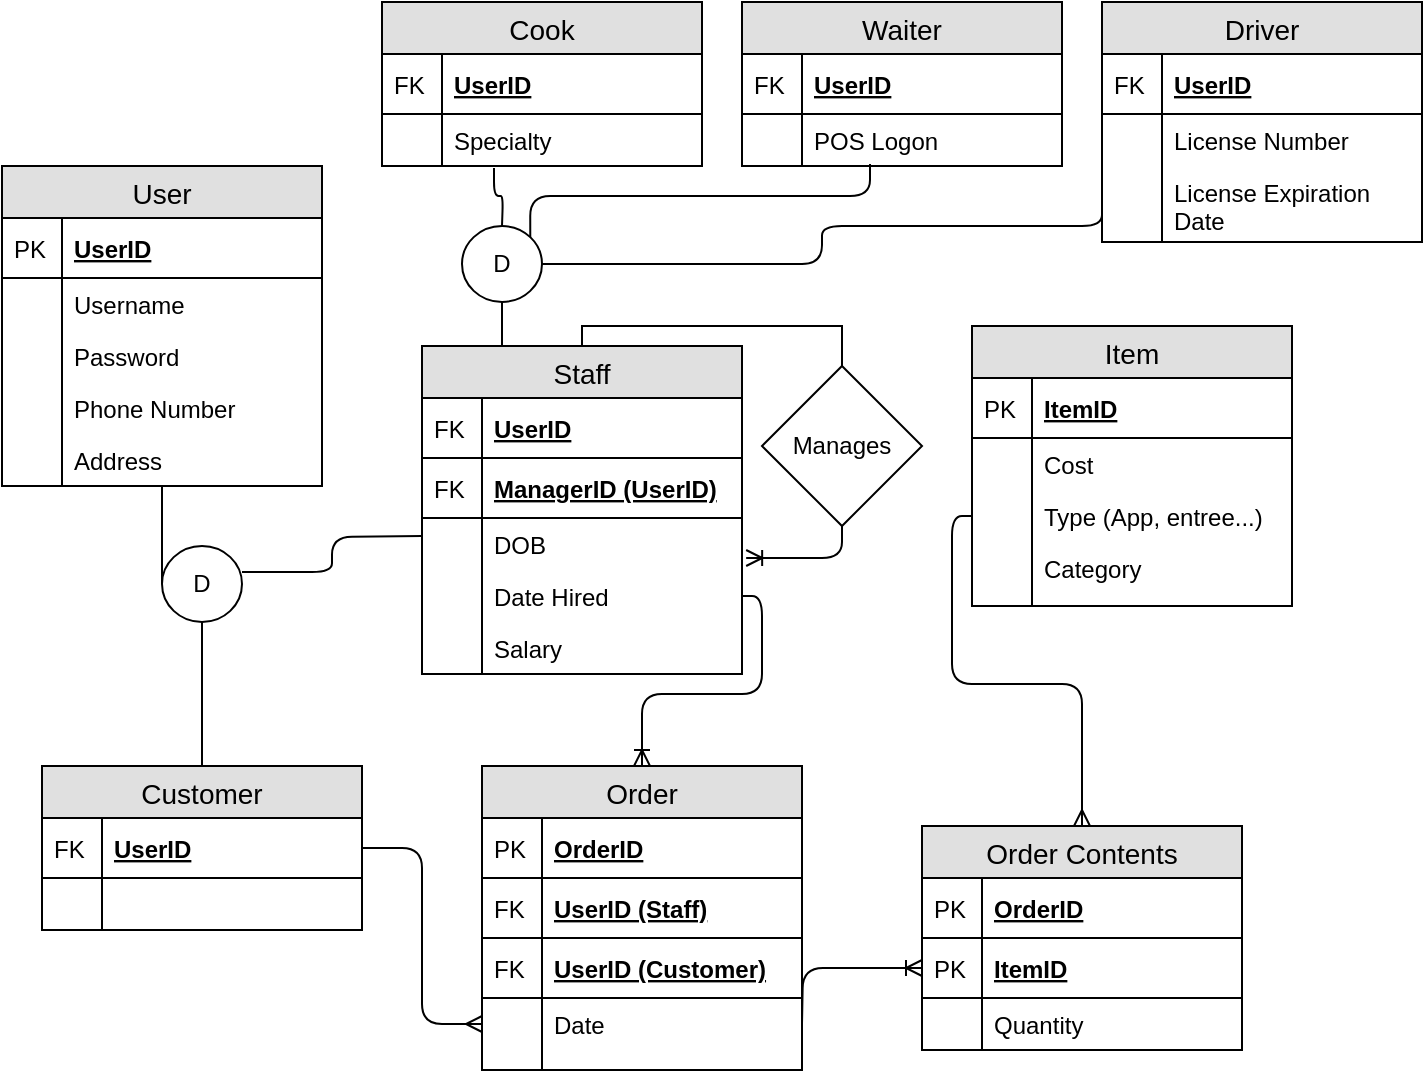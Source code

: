<mxfile version="12.9.6" type="device"><diagram id="oyGJAb5J5Hxi2AQokcoc" name="Page-1"><mxGraphModel dx="2047" dy="2213" grid="1" gridSize="10" guides="1" tooltips="1" connect="1" arrows="1" fold="1" page="1" pageScale="1" pageWidth="850" pageHeight="1100" math="0" shadow="0"><root><mxCell id="0"/><mxCell id="1" parent="0"/><mxCell id="dWhuqys5nOtPxZg1fBl--23" value="" style="edgeStyle=orthogonalEdgeStyle;fontSize=12;html=1;endArrow=ERoneToMany;exitX=1;exitY=0.5;exitDx=0;exitDy=0;entryX=0;entryY=0.5;entryDx=0;entryDy=0;" parent="1" target="dWhuqys5nOtPxZg1fBl--105" edge="1"><mxGeometry width="100" height="100" relative="1" as="geometry"><mxPoint x="180" y="469" as="sourcePoint"/><mxPoint x="550" y="455" as="targetPoint"/></mxGeometry></mxCell><mxCell id="dWhuqys5nOtPxZg1fBl--35" value="" style="edgeStyle=orthogonalEdgeStyle;fontSize=12;html=1;endArrow=ERmany;exitX=0;exitY=0.5;exitDx=0;exitDy=0;entryX=0.5;entryY=0;entryDx=0;entryDy=0;" parent="1" source="dWhuqys5nOtPxZg1fBl--29" target="dWhuqys5nOtPxZg1fBl--12" edge="1"><mxGeometry width="100" height="100" relative="1" as="geometry"><mxPoint x="500" y="110" as="sourcePoint"/><mxPoint x="634" y="450" as="targetPoint"/></mxGeometry></mxCell><mxCell id="dWhuqys5nOtPxZg1fBl--83" value="" style="edgeStyle=entityRelationEdgeStyle;fontSize=12;html=1;endArrow=ERmany;exitX=1;exitY=0.5;exitDx=0;exitDy=0;entryX=0;entryY=0.5;entryDx=0;entryDy=0;" parent="1" source="dWhuqys5nOtPxZg1fBl--72" edge="1"><mxGeometry width="100" height="100" relative="1" as="geometry"><mxPoint x="-40" y="435" as="sourcePoint"/><mxPoint x="20" y="469" as="targetPoint"/></mxGeometry></mxCell><mxCell id="dWhuqys5nOtPxZg1fBl--84" value="D" style="ellipse;whiteSpace=wrap;html=1;" parent="1" vertex="1"><mxGeometry x="-140" y="230" width="40" height="38" as="geometry"/></mxCell><mxCell id="dWhuqys5nOtPxZg1fBl--85" value="" style="endArrow=none;html=1;exitX=0;exitY=0.5;exitDx=0;exitDy=0;" parent="1" source="dWhuqys5nOtPxZg1fBl--84" target="dWhuqys5nOtPxZg1fBl--53" edge="1"><mxGeometry width="50" height="50" relative="1" as="geometry"><mxPoint x="100" y="210" as="sourcePoint"/><mxPoint x="-138.96" y="158" as="targetPoint"/></mxGeometry></mxCell><mxCell id="dWhuqys5nOtPxZg1fBl--86" value="" style="endArrow=none;html=1;entryX=1;entryY=0.342;entryDx=0;entryDy=0;entryPerimeter=0;edgeStyle=orthogonalEdgeStyle;exitX=0;exitY=0.5;exitDx=0;exitDy=0;" parent="1" target="dWhuqys5nOtPxZg1fBl--84" edge="1"><mxGeometry width="50" height="50" relative="1" as="geometry"><mxPoint x="-10" y="225" as="sourcePoint"/><mxPoint x="-70" y="590" as="targetPoint"/></mxGeometry></mxCell><mxCell id="dWhuqys5nOtPxZg1fBl--87" value="" style="endArrow=none;html=1;entryX=0.5;entryY=1;entryDx=0;entryDy=0;exitX=0.5;exitY=0;exitDx=0;exitDy=0;" parent="1" source="dWhuqys5nOtPxZg1fBl--71" target="dWhuqys5nOtPxZg1fBl--84" edge="1"><mxGeometry width="50" height="50" relative="1" as="geometry"><mxPoint x="-60" y="340" as="sourcePoint"/><mxPoint x="25.858" y="312.435" as="targetPoint"/></mxGeometry></mxCell><mxCell id="dWhuqys5nOtPxZg1fBl--88" value="S" style="text;html=1;align=center;verticalAlign=middle;resizable=0;points=[];autosize=1;" parent="1" vertex="1"><mxGeometry x="180" y="160" width="20" height="20" as="geometry"/></mxCell><mxCell id="dWhuqys5nOtPxZg1fBl--101" value="Manages" style="rhombus;whiteSpace=wrap;html=1;" parent="1" vertex="1"><mxGeometry x="160" y="140" width="80" height="80" as="geometry"/></mxCell><mxCell id="dWhuqys5nOtPxZg1fBl--108" value="" style="endArrow=none;html=1;rounded=0;exitX=0.5;exitY=0;exitDx=0;exitDy=0;entryX=0.5;entryY=0;entryDx=0;entryDy=0;edgeStyle=orthogonalEdgeStyle;" parent="1" source="dWhuqys5nOtPxZg1fBl--60" target="dWhuqys5nOtPxZg1fBl--101" edge="1"><mxGeometry relative="1" as="geometry"><mxPoint x="-90" y="580" as="sourcePoint"/><mxPoint x="70" y="580" as="targetPoint"/></mxGeometry></mxCell><mxCell id="dWhuqys5nOtPxZg1fBl--71" value="Customer" style="swimlane;fontStyle=0;childLayout=stackLayout;horizontal=1;startSize=26;fillColor=#e0e0e0;horizontalStack=0;resizeParent=1;resizeParentMax=0;resizeLast=0;collapsible=1;marginBottom=0;swimlaneFillColor=#ffffff;align=center;fontSize=14;" parent="1" vertex="1"><mxGeometry x="-200" y="340" width="160" height="82" as="geometry"/></mxCell><mxCell id="dWhuqys5nOtPxZg1fBl--72" value="UserID" style="shape=partialRectangle;top=0;left=0;right=0;bottom=1;align=left;verticalAlign=middle;fillColor=none;spacingLeft=34;spacingRight=4;overflow=hidden;rotatable=0;points=[[0,0.5],[1,0.5]];portConstraint=eastwest;dropTarget=0;fontStyle=5;fontSize=12;" parent="dWhuqys5nOtPxZg1fBl--71" vertex="1"><mxGeometry y="26" width="160" height="30" as="geometry"/></mxCell><mxCell id="dWhuqys5nOtPxZg1fBl--73" value="FK" style="shape=partialRectangle;top=0;left=0;bottom=0;fillColor=none;align=left;verticalAlign=middle;spacingLeft=4;spacingRight=4;overflow=hidden;rotatable=0;points=[];portConstraint=eastwest;part=1;fontSize=12;" parent="dWhuqys5nOtPxZg1fBl--72" vertex="1" connectable="0"><mxGeometry width="30" height="30" as="geometry"/></mxCell><mxCell id="dWhuqys5nOtPxZg1fBl--78" value="" style="shape=partialRectangle;top=0;left=0;right=0;bottom=0;align=left;verticalAlign=top;fillColor=none;spacingLeft=34;spacingRight=4;overflow=hidden;rotatable=0;points=[[0,0.5],[1,0.5]];portConstraint=eastwest;dropTarget=0;fontSize=12;" parent="dWhuqys5nOtPxZg1fBl--71" vertex="1"><mxGeometry y="56" width="160" height="26" as="geometry"/></mxCell><mxCell id="dWhuqys5nOtPxZg1fBl--79" value="" style="shape=partialRectangle;top=0;left=0;bottom=0;fillColor=none;align=left;verticalAlign=top;spacingLeft=4;spacingRight=4;overflow=hidden;rotatable=0;points=[];portConstraint=eastwest;part=1;fontSize=12;" parent="dWhuqys5nOtPxZg1fBl--78" vertex="1" connectable="0"><mxGeometry width="30" height="26" as="geometry"/></mxCell><mxCell id="dWhuqys5nOtPxZg1fBl--112" value="" style="edgeStyle=orthogonalEdgeStyle;fontSize=12;html=1;endArrow=ERoneToMany;entryX=0.5;entryY=0;entryDx=0;entryDy=0;exitX=1;exitY=0.5;exitDx=0;exitDy=0;" parent="1" source="dWhuqys5nOtPxZg1fBl--131" target="dWhuqys5nOtPxZg1fBl--1" edge="1"><mxGeometry width="100" height="100" relative="1" as="geometry"><mxPoint x="60" y="297" as="sourcePoint"/><mxPoint x="380" y="390" as="targetPoint"/></mxGeometry></mxCell><mxCell id="dWhuqys5nOtPxZg1fBl--1" value="Order" style="swimlane;fontStyle=0;childLayout=stackLayout;horizontal=1;startSize=26;fillColor=#e0e0e0;horizontalStack=0;resizeParent=1;resizeParentMax=0;resizeLast=0;collapsible=1;marginBottom=0;swimlaneFillColor=#ffffff;align=center;fontSize=14;" parent="1" vertex="1"><mxGeometry x="20" y="340" width="160" height="152" as="geometry"/></mxCell><mxCell id="dWhuqys5nOtPxZg1fBl--2" value="OrderID" style="shape=partialRectangle;top=0;left=0;right=0;bottom=1;align=left;verticalAlign=middle;fillColor=none;spacingLeft=34;spacingRight=4;overflow=hidden;rotatable=0;points=[[0,0.5],[1,0.5]];portConstraint=eastwest;dropTarget=0;fontStyle=5;fontSize=12;" parent="dWhuqys5nOtPxZg1fBl--1" vertex="1"><mxGeometry y="26" width="160" height="30" as="geometry"/></mxCell><mxCell id="dWhuqys5nOtPxZg1fBl--3" value="PK" style="shape=partialRectangle;top=0;left=0;bottom=0;fillColor=none;align=left;verticalAlign=middle;spacingLeft=4;spacingRight=4;overflow=hidden;rotatable=0;points=[];portConstraint=eastwest;part=1;fontSize=12;" parent="dWhuqys5nOtPxZg1fBl--2" vertex="1" connectable="0"><mxGeometry width="30" height="30" as="geometry"/></mxCell><mxCell id="dWhuqys5nOtPxZg1fBl--113" value="UserID (Staff)" style="shape=partialRectangle;top=0;left=0;right=0;bottom=1;align=left;verticalAlign=middle;fillColor=none;spacingLeft=34;spacingRight=4;overflow=hidden;rotatable=0;points=[[0,0.5],[1,0.5]];portConstraint=eastwest;dropTarget=0;fontStyle=5;fontSize=12;" parent="dWhuqys5nOtPxZg1fBl--1" vertex="1"><mxGeometry y="56" width="160" height="30" as="geometry"/></mxCell><mxCell id="dWhuqys5nOtPxZg1fBl--114" value="FK" style="shape=partialRectangle;top=0;left=0;bottom=0;fillColor=none;align=left;verticalAlign=middle;spacingLeft=4;spacingRight=4;overflow=hidden;rotatable=0;points=[];portConstraint=eastwest;part=1;fontSize=12;" parent="dWhuqys5nOtPxZg1fBl--113" vertex="1" connectable="0"><mxGeometry width="30" height="30" as="geometry"/></mxCell><mxCell id="dWhuqys5nOtPxZg1fBl--128" value="UserID (Customer)" style="shape=partialRectangle;top=0;left=0;right=0;bottom=1;align=left;verticalAlign=middle;fillColor=none;spacingLeft=34;spacingRight=4;overflow=hidden;rotatable=0;points=[[0,0.5],[1,0.5]];portConstraint=eastwest;dropTarget=0;fontStyle=5;fontSize=12;" parent="dWhuqys5nOtPxZg1fBl--1" vertex="1"><mxGeometry y="86" width="160" height="30" as="geometry"/></mxCell><mxCell id="dWhuqys5nOtPxZg1fBl--129" value="FK" style="shape=partialRectangle;top=0;left=0;bottom=0;fillColor=none;align=left;verticalAlign=middle;spacingLeft=4;spacingRight=4;overflow=hidden;rotatable=0;points=[];portConstraint=eastwest;part=1;fontSize=12;" parent="dWhuqys5nOtPxZg1fBl--128" vertex="1" connectable="0"><mxGeometry width="30" height="30" as="geometry"/></mxCell><mxCell id="dWhuqys5nOtPxZg1fBl--8" value="Date" style="shape=partialRectangle;top=0;left=0;right=0;bottom=0;align=left;verticalAlign=top;fillColor=none;spacingLeft=34;spacingRight=4;overflow=hidden;rotatable=0;points=[[0,0.5],[1,0.5]];portConstraint=eastwest;dropTarget=0;fontSize=12;" parent="dWhuqys5nOtPxZg1fBl--1" vertex="1"><mxGeometry y="116" width="160" height="26" as="geometry"/></mxCell><mxCell id="dWhuqys5nOtPxZg1fBl--9" value="" style="shape=partialRectangle;top=0;left=0;bottom=0;fillColor=none;align=left;verticalAlign=top;spacingLeft=4;spacingRight=4;overflow=hidden;rotatable=0;points=[];portConstraint=eastwest;part=1;fontSize=12;" parent="dWhuqys5nOtPxZg1fBl--8" vertex="1" connectable="0"><mxGeometry width="30" height="26" as="geometry"/></mxCell><mxCell id="dWhuqys5nOtPxZg1fBl--10" value="" style="shape=partialRectangle;top=0;left=0;right=0;bottom=0;align=left;verticalAlign=top;fillColor=none;spacingLeft=34;spacingRight=4;overflow=hidden;rotatable=0;points=[[0,0.5],[1,0.5]];portConstraint=eastwest;dropTarget=0;fontSize=12;" parent="dWhuqys5nOtPxZg1fBl--1" vertex="1"><mxGeometry y="142" width="160" height="10" as="geometry"/></mxCell><mxCell id="dWhuqys5nOtPxZg1fBl--11" value="" style="shape=partialRectangle;top=0;left=0;bottom=0;fillColor=none;align=left;verticalAlign=top;spacingLeft=4;spacingRight=4;overflow=hidden;rotatable=0;points=[];portConstraint=eastwest;part=1;fontSize=12;" parent="dWhuqys5nOtPxZg1fBl--10" vertex="1" connectable="0"><mxGeometry width="30" height="10" as="geometry"/></mxCell><mxCell id="dWhuqys5nOtPxZg1fBl--12" value="Order Contents" style="swimlane;fontStyle=0;childLayout=stackLayout;horizontal=1;startSize=26;fillColor=#e0e0e0;horizontalStack=0;resizeParent=1;resizeParentMax=0;resizeLast=0;collapsible=1;marginBottom=0;swimlaneFillColor=#ffffff;align=center;fontSize=14;" parent="1" vertex="1"><mxGeometry x="240" y="370" width="160" height="112" as="geometry"/></mxCell><mxCell id="dWhuqys5nOtPxZg1fBl--13" value="OrderID" style="shape=partialRectangle;top=0;left=0;right=0;bottom=1;align=left;verticalAlign=middle;fillColor=none;spacingLeft=34;spacingRight=4;overflow=hidden;rotatable=0;points=[[0,0.5],[1,0.5]];portConstraint=eastwest;dropTarget=0;fontStyle=5;fontSize=12;" parent="dWhuqys5nOtPxZg1fBl--12" vertex="1"><mxGeometry y="26" width="160" height="30" as="geometry"/></mxCell><mxCell id="dWhuqys5nOtPxZg1fBl--14" value="PK" style="shape=partialRectangle;top=0;left=0;bottom=0;fillColor=none;align=left;verticalAlign=middle;spacingLeft=4;spacingRight=4;overflow=hidden;rotatable=0;points=[];portConstraint=eastwest;part=1;fontSize=12;" parent="dWhuqys5nOtPxZg1fBl--13" vertex="1" connectable="0"><mxGeometry width="30" height="30" as="geometry"/></mxCell><mxCell id="dWhuqys5nOtPxZg1fBl--105" value="ItemID" style="shape=partialRectangle;top=0;left=0;right=0;bottom=1;align=left;verticalAlign=middle;fillColor=none;spacingLeft=34;spacingRight=4;overflow=hidden;rotatable=0;points=[[0,0.5],[1,0.5]];portConstraint=eastwest;dropTarget=0;fontStyle=5;fontSize=12;" parent="dWhuqys5nOtPxZg1fBl--12" vertex="1"><mxGeometry y="56" width="160" height="30" as="geometry"/></mxCell><mxCell id="dWhuqys5nOtPxZg1fBl--106" value="PK" style="shape=partialRectangle;top=0;left=0;bottom=0;fillColor=none;align=left;verticalAlign=middle;spacingLeft=4;spacingRight=4;overflow=hidden;rotatable=0;points=[];portConstraint=eastwest;part=1;fontSize=12;" parent="dWhuqys5nOtPxZg1fBl--105" vertex="1" connectable="0"><mxGeometry width="30" height="30" as="geometry"/></mxCell><mxCell id="dWhuqys5nOtPxZg1fBl--15" value="Quantity" style="shape=partialRectangle;top=0;left=0;right=0;bottom=0;align=left;verticalAlign=top;fillColor=none;spacingLeft=34;spacingRight=4;overflow=hidden;rotatable=0;points=[[0,0.5],[1,0.5]];portConstraint=eastwest;dropTarget=0;fontSize=12;" parent="dWhuqys5nOtPxZg1fBl--12" vertex="1"><mxGeometry y="86" width="160" height="26" as="geometry"/></mxCell><mxCell id="dWhuqys5nOtPxZg1fBl--16" value="" style="shape=partialRectangle;top=0;left=0;bottom=0;fillColor=none;align=left;verticalAlign=top;spacingLeft=4;spacingRight=4;overflow=hidden;rotatable=0;points=[];portConstraint=eastwest;part=1;fontSize=12;" parent="dWhuqys5nOtPxZg1fBl--15" vertex="1" connectable="0"><mxGeometry width="30" height="26" as="geometry"/></mxCell><mxCell id="dWhuqys5nOtPxZg1fBl--60" value="Staff" style="swimlane;fontStyle=0;childLayout=stackLayout;horizontal=1;startSize=26;fillColor=#e0e0e0;horizontalStack=0;resizeParent=1;resizeParentMax=0;resizeLast=0;collapsible=1;marginBottom=0;swimlaneFillColor=#ffffff;align=center;fontSize=14;" parent="1" vertex="1"><mxGeometry x="-10" y="130" width="160" height="164" as="geometry"/></mxCell><mxCell id="dWhuqys5nOtPxZg1fBl--61" value="UserID" style="shape=partialRectangle;top=0;left=0;right=0;bottom=1;align=left;verticalAlign=middle;fillColor=none;spacingLeft=34;spacingRight=4;overflow=hidden;rotatable=0;points=[[0,0.5],[1,0.5]];portConstraint=eastwest;dropTarget=0;fontStyle=5;fontSize=12;" parent="dWhuqys5nOtPxZg1fBl--60" vertex="1"><mxGeometry y="26" width="160" height="30" as="geometry"/></mxCell><mxCell id="dWhuqys5nOtPxZg1fBl--62" value="FK" style="shape=partialRectangle;top=0;left=0;bottom=0;fillColor=none;align=left;verticalAlign=middle;spacingLeft=4;spacingRight=4;overflow=hidden;rotatable=0;points=[];portConstraint=eastwest;part=1;fontSize=12;" parent="dWhuqys5nOtPxZg1fBl--61" vertex="1" connectable="0"><mxGeometry width="30" height="30" as="geometry"/></mxCell><mxCell id="IlzqiKopFQIj20ym1gwR-1" value="ManagerID (UserID)" style="shape=partialRectangle;top=0;left=0;right=0;bottom=1;align=left;verticalAlign=middle;fillColor=none;spacingLeft=34;spacingRight=4;overflow=hidden;rotatable=0;points=[[0,0.5],[1,0.5]];portConstraint=eastwest;dropTarget=0;fontStyle=5;fontSize=12;" vertex="1" parent="dWhuqys5nOtPxZg1fBl--60"><mxGeometry y="56" width="160" height="30" as="geometry"/></mxCell><mxCell id="IlzqiKopFQIj20ym1gwR-2" value="FK" style="shape=partialRectangle;top=0;left=0;bottom=0;fillColor=none;align=left;verticalAlign=middle;spacingLeft=4;spacingRight=4;overflow=hidden;rotatable=0;points=[];portConstraint=eastwest;part=1;fontSize=12;" vertex="1" connectable="0" parent="IlzqiKopFQIj20ym1gwR-1"><mxGeometry width="30" height="30" as="geometry"/></mxCell><mxCell id="dWhuqys5nOtPxZg1fBl--67" value="DOB" style="shape=partialRectangle;top=0;left=0;right=0;bottom=0;align=left;verticalAlign=top;fillColor=none;spacingLeft=34;spacingRight=4;overflow=hidden;rotatable=0;points=[[0,0.5],[1,0.5]];portConstraint=eastwest;dropTarget=0;fontSize=12;" parent="dWhuqys5nOtPxZg1fBl--60" vertex="1"><mxGeometry y="86" width="160" height="26" as="geometry"/></mxCell><mxCell id="dWhuqys5nOtPxZg1fBl--68" value="" style="shape=partialRectangle;top=0;left=0;bottom=0;fillColor=none;align=left;verticalAlign=top;spacingLeft=4;spacingRight=4;overflow=hidden;rotatable=0;points=[];portConstraint=eastwest;part=1;fontSize=12;" parent="dWhuqys5nOtPxZg1fBl--67" vertex="1" connectable="0"><mxGeometry width="30" height="26" as="geometry"/></mxCell><mxCell id="dWhuqys5nOtPxZg1fBl--131" value="Date Hired" style="shape=partialRectangle;top=0;left=0;right=0;bottom=0;align=left;verticalAlign=top;fillColor=none;spacingLeft=34;spacingRight=4;overflow=hidden;rotatable=0;points=[[0,0.5],[1,0.5]];portConstraint=eastwest;dropTarget=0;fontSize=12;" parent="dWhuqys5nOtPxZg1fBl--60" vertex="1"><mxGeometry y="112" width="160" height="26" as="geometry"/></mxCell><mxCell id="dWhuqys5nOtPxZg1fBl--132" value="" style="shape=partialRectangle;top=0;left=0;bottom=0;fillColor=none;align=left;verticalAlign=top;spacingLeft=4;spacingRight=4;overflow=hidden;rotatable=0;points=[];portConstraint=eastwest;part=1;fontSize=12;" parent="dWhuqys5nOtPxZg1fBl--131" vertex="1" connectable="0"><mxGeometry width="30" height="26" as="geometry"/></mxCell><mxCell id="IlzqiKopFQIj20ym1gwR-39" value="Salary" style="shape=partialRectangle;top=0;left=0;right=0;bottom=0;align=left;verticalAlign=top;fillColor=none;spacingLeft=34;spacingRight=4;overflow=hidden;rotatable=0;points=[[0,0.5],[1,0.5]];portConstraint=eastwest;dropTarget=0;fontSize=12;" vertex="1" parent="dWhuqys5nOtPxZg1fBl--60"><mxGeometry y="138" width="160" height="26" as="geometry"/></mxCell><mxCell id="IlzqiKopFQIj20ym1gwR-40" value="" style="shape=partialRectangle;top=0;left=0;bottom=0;fillColor=none;align=left;verticalAlign=top;spacingLeft=4;spacingRight=4;overflow=hidden;rotatable=0;points=[];portConstraint=eastwest;part=1;fontSize=12;" vertex="1" connectable="0" parent="IlzqiKopFQIj20ym1gwR-39"><mxGeometry width="30" height="26" as="geometry"/></mxCell><mxCell id="dWhuqys5nOtPxZg1fBl--48" value="User" style="swimlane;fontStyle=0;childLayout=stackLayout;horizontal=1;startSize=26;fillColor=#e0e0e0;horizontalStack=0;resizeParent=1;resizeParentMax=0;resizeLast=0;collapsible=1;marginBottom=0;swimlaneFillColor=#ffffff;align=center;fontSize=14;" parent="1" vertex="1"><mxGeometry x="-220" y="40" width="160" height="160" as="geometry"/></mxCell><mxCell id="dWhuqys5nOtPxZg1fBl--49" value="UserID" style="shape=partialRectangle;top=0;left=0;right=0;bottom=1;align=left;verticalAlign=middle;fillColor=none;spacingLeft=34;spacingRight=4;overflow=hidden;rotatable=0;points=[[0,0.5],[1,0.5]];portConstraint=eastwest;dropTarget=0;fontStyle=5;fontSize=12;" parent="dWhuqys5nOtPxZg1fBl--48" vertex="1"><mxGeometry y="26" width="160" height="30" as="geometry"/></mxCell><mxCell id="dWhuqys5nOtPxZg1fBl--50" value="PK" style="shape=partialRectangle;top=0;left=0;bottom=0;fillColor=none;align=left;verticalAlign=middle;spacingLeft=4;spacingRight=4;overflow=hidden;rotatable=0;points=[];portConstraint=eastwest;part=1;fontSize=12;" parent="dWhuqys5nOtPxZg1fBl--49" vertex="1" connectable="0"><mxGeometry width="30" height="30" as="geometry"/></mxCell><mxCell id="dWhuqys5nOtPxZg1fBl--51" value="Username" style="shape=partialRectangle;top=0;left=0;right=0;bottom=0;align=left;verticalAlign=top;fillColor=none;spacingLeft=34;spacingRight=4;overflow=hidden;rotatable=0;points=[[0,0.5],[1,0.5]];portConstraint=eastwest;dropTarget=0;fontSize=12;" parent="dWhuqys5nOtPxZg1fBl--48" vertex="1"><mxGeometry y="56" width="160" height="26" as="geometry"/></mxCell><mxCell id="dWhuqys5nOtPxZg1fBl--52" value="" style="shape=partialRectangle;top=0;left=0;bottom=0;fillColor=none;align=left;verticalAlign=top;spacingLeft=4;spacingRight=4;overflow=hidden;rotatable=0;points=[];portConstraint=eastwest;part=1;fontSize=12;" parent="dWhuqys5nOtPxZg1fBl--51" vertex="1" connectable="0"><mxGeometry width="30" height="26" as="geometry"/></mxCell><mxCell id="dWhuqys5nOtPxZg1fBl--53" value="Password" style="shape=partialRectangle;top=0;left=0;right=0;bottom=0;align=left;verticalAlign=top;fillColor=none;spacingLeft=34;spacingRight=4;overflow=hidden;rotatable=0;points=[[0,0.5],[1,0.5]];portConstraint=eastwest;dropTarget=0;fontSize=12;" parent="dWhuqys5nOtPxZg1fBl--48" vertex="1"><mxGeometry y="82" width="160" height="26" as="geometry"/></mxCell><mxCell id="dWhuqys5nOtPxZg1fBl--54" value="" style="shape=partialRectangle;top=0;left=0;bottom=0;fillColor=none;align=left;verticalAlign=top;spacingLeft=4;spacingRight=4;overflow=hidden;rotatable=0;points=[];portConstraint=eastwest;part=1;fontSize=12;" parent="dWhuqys5nOtPxZg1fBl--53" vertex="1" connectable="0"><mxGeometry width="30" height="26" as="geometry"/></mxCell><mxCell id="dWhuqys5nOtPxZg1fBl--133" value="Phone Number" style="shape=partialRectangle;top=0;left=0;right=0;bottom=0;align=left;verticalAlign=top;fillColor=none;spacingLeft=34;spacingRight=4;overflow=hidden;rotatable=0;points=[[0,0.5],[1,0.5]];portConstraint=eastwest;dropTarget=0;fontSize=12;" parent="dWhuqys5nOtPxZg1fBl--48" vertex="1"><mxGeometry y="108" width="160" height="26" as="geometry"/></mxCell><mxCell id="dWhuqys5nOtPxZg1fBl--134" value="" style="shape=partialRectangle;top=0;left=0;bottom=0;fillColor=none;align=left;verticalAlign=top;spacingLeft=4;spacingRight=4;overflow=hidden;rotatable=0;points=[];portConstraint=eastwest;part=1;fontSize=12;" parent="dWhuqys5nOtPxZg1fBl--133" vertex="1" connectable="0"><mxGeometry width="30" height="26" as="geometry"/></mxCell><mxCell id="dWhuqys5nOtPxZg1fBl--135" value="Address" style="shape=partialRectangle;top=0;left=0;right=0;bottom=0;align=left;verticalAlign=top;fillColor=none;spacingLeft=34;spacingRight=4;overflow=hidden;rotatable=0;points=[[0,0.5],[1,0.5]];portConstraint=eastwest;dropTarget=0;fontSize=12;" parent="dWhuqys5nOtPxZg1fBl--48" vertex="1"><mxGeometry y="134" width="160" height="26" as="geometry"/></mxCell><mxCell id="dWhuqys5nOtPxZg1fBl--136" value="" style="shape=partialRectangle;top=0;left=0;bottom=0;fillColor=none;align=left;verticalAlign=top;spacingLeft=4;spacingRight=4;overflow=hidden;rotatable=0;points=[];portConstraint=eastwest;part=1;fontSize=12;" parent="dWhuqys5nOtPxZg1fBl--135" vertex="1" connectable="0"><mxGeometry width="30" height="26" as="geometry"/></mxCell><mxCell id="dWhuqys5nOtPxZg1fBl--140" value="" style="edgeStyle=orthogonalEdgeStyle;fontSize=12;html=1;endArrow=ERoneToMany;exitX=0.5;exitY=1;exitDx=0;exitDy=0;entryX=1.013;entryY=0.769;entryDx=0;entryDy=0;entryPerimeter=0;" parent="1" source="dWhuqys5nOtPxZg1fBl--101" target="dWhuqys5nOtPxZg1fBl--67" edge="1"><mxGeometry width="100" height="100" relative="1" as="geometry"><mxPoint x="10" y="760" as="sourcePoint"/><mxPoint x="110" y="660" as="targetPoint"/></mxGeometry></mxCell><mxCell id="IlzqiKopFQIj20ym1gwR-3" value="Cook" style="swimlane;fontStyle=0;childLayout=stackLayout;horizontal=1;startSize=26;fillColor=#e0e0e0;horizontalStack=0;resizeParent=1;resizeParentMax=0;resizeLast=0;collapsible=1;marginBottom=0;swimlaneFillColor=#ffffff;align=center;fontSize=14;" vertex="1" parent="1"><mxGeometry x="-30" y="-42" width="160" height="82" as="geometry"/></mxCell><mxCell id="IlzqiKopFQIj20ym1gwR-4" value="UserID" style="shape=partialRectangle;top=0;left=0;right=0;bottom=1;align=left;verticalAlign=middle;fillColor=none;spacingLeft=34;spacingRight=4;overflow=hidden;rotatable=0;points=[[0,0.5],[1,0.5]];portConstraint=eastwest;dropTarget=0;fontStyle=5;fontSize=12;" vertex="1" parent="IlzqiKopFQIj20ym1gwR-3"><mxGeometry y="26" width="160" height="30" as="geometry"/></mxCell><mxCell id="IlzqiKopFQIj20ym1gwR-5" value="FK" style="shape=partialRectangle;top=0;left=0;bottom=0;fillColor=none;align=left;verticalAlign=middle;spacingLeft=4;spacingRight=4;overflow=hidden;rotatable=0;points=[];portConstraint=eastwest;part=1;fontSize=12;" vertex="1" connectable="0" parent="IlzqiKopFQIj20ym1gwR-4"><mxGeometry width="30" height="30" as="geometry"/></mxCell><mxCell id="IlzqiKopFQIj20ym1gwR-6" value="Specialty" style="shape=partialRectangle;top=0;left=0;right=0;bottom=0;align=left;verticalAlign=top;fillColor=none;spacingLeft=34;spacingRight=4;overflow=hidden;rotatable=0;points=[[0,0.5],[1,0.5]];portConstraint=eastwest;dropTarget=0;fontSize=12;" vertex="1" parent="IlzqiKopFQIj20ym1gwR-3"><mxGeometry y="56" width="160" height="26" as="geometry"/></mxCell><mxCell id="IlzqiKopFQIj20ym1gwR-7" value="" style="shape=partialRectangle;top=0;left=0;bottom=0;fillColor=none;align=left;verticalAlign=top;spacingLeft=4;spacingRight=4;overflow=hidden;rotatable=0;points=[];portConstraint=eastwest;part=1;fontSize=12;" vertex="1" connectable="0" parent="IlzqiKopFQIj20ym1gwR-6"><mxGeometry width="30" height="26" as="geometry"/></mxCell><mxCell id="IlzqiKopFQIj20ym1gwR-14" value="Waiter" style="swimlane;fontStyle=0;childLayout=stackLayout;horizontal=1;startSize=26;fillColor=#e0e0e0;horizontalStack=0;resizeParent=1;resizeParentMax=0;resizeLast=0;collapsible=1;marginBottom=0;swimlaneFillColor=#ffffff;align=center;fontSize=14;" vertex="1" parent="1"><mxGeometry x="150" y="-42" width="160" height="82" as="geometry"/></mxCell><mxCell id="IlzqiKopFQIj20ym1gwR-15" value="UserID" style="shape=partialRectangle;top=0;left=0;right=0;bottom=1;align=left;verticalAlign=middle;fillColor=none;spacingLeft=34;spacingRight=4;overflow=hidden;rotatable=0;points=[[0,0.5],[1,0.5]];portConstraint=eastwest;dropTarget=0;fontStyle=5;fontSize=12;" vertex="1" parent="IlzqiKopFQIj20ym1gwR-14"><mxGeometry y="26" width="160" height="30" as="geometry"/></mxCell><mxCell id="IlzqiKopFQIj20ym1gwR-16" value="FK" style="shape=partialRectangle;top=0;left=0;bottom=0;fillColor=none;align=left;verticalAlign=middle;spacingLeft=4;spacingRight=4;overflow=hidden;rotatable=0;points=[];portConstraint=eastwest;part=1;fontSize=12;" vertex="1" connectable="0" parent="IlzqiKopFQIj20ym1gwR-15"><mxGeometry width="30" height="30" as="geometry"/></mxCell><mxCell id="IlzqiKopFQIj20ym1gwR-17" value="POS Logon" style="shape=partialRectangle;top=0;left=0;right=0;bottom=0;align=left;verticalAlign=top;fillColor=none;spacingLeft=34;spacingRight=4;overflow=hidden;rotatable=0;points=[[0,0.5],[1,0.5]];portConstraint=eastwest;dropTarget=0;fontSize=12;" vertex="1" parent="IlzqiKopFQIj20ym1gwR-14"><mxGeometry y="56" width="160" height="26" as="geometry"/></mxCell><mxCell id="IlzqiKopFQIj20ym1gwR-18" value="" style="shape=partialRectangle;top=0;left=0;bottom=0;fillColor=none;align=left;verticalAlign=top;spacingLeft=4;spacingRight=4;overflow=hidden;rotatable=0;points=[];portConstraint=eastwest;part=1;fontSize=12;" vertex="1" connectable="0" parent="IlzqiKopFQIj20ym1gwR-17"><mxGeometry width="30" height="26" as="geometry"/></mxCell><mxCell id="IlzqiKopFQIj20ym1gwR-27" value="Driver" style="swimlane;fontStyle=0;childLayout=stackLayout;horizontal=1;startSize=26;fillColor=#e0e0e0;horizontalStack=0;resizeParent=1;resizeParentMax=0;resizeLast=0;collapsible=1;marginBottom=0;swimlaneFillColor=#ffffff;align=center;fontSize=14;" vertex="1" parent="1"><mxGeometry x="330" y="-42" width="160" height="120" as="geometry"/></mxCell><mxCell id="IlzqiKopFQIj20ym1gwR-28" value="UserID" style="shape=partialRectangle;top=0;left=0;right=0;bottom=1;align=left;verticalAlign=middle;fillColor=none;spacingLeft=34;spacingRight=4;overflow=hidden;rotatable=0;points=[[0,0.5],[1,0.5]];portConstraint=eastwest;dropTarget=0;fontStyle=5;fontSize=12;" vertex="1" parent="IlzqiKopFQIj20ym1gwR-27"><mxGeometry y="26" width="160" height="30" as="geometry"/></mxCell><mxCell id="IlzqiKopFQIj20ym1gwR-29" value="FK" style="shape=partialRectangle;top=0;left=0;bottom=0;fillColor=none;align=left;verticalAlign=middle;spacingLeft=4;spacingRight=4;overflow=hidden;rotatable=0;points=[];portConstraint=eastwest;part=1;fontSize=12;" vertex="1" connectable="0" parent="IlzqiKopFQIj20ym1gwR-28"><mxGeometry width="30" height="30" as="geometry"/></mxCell><mxCell id="IlzqiKopFQIj20ym1gwR-30" value="License Number" style="shape=partialRectangle;top=0;left=0;right=0;bottom=0;align=left;verticalAlign=top;fillColor=none;spacingLeft=34;spacingRight=4;overflow=hidden;rotatable=0;points=[[0,0.5],[1,0.5]];portConstraint=eastwest;dropTarget=0;fontSize=12;" vertex="1" parent="IlzqiKopFQIj20ym1gwR-27"><mxGeometry y="56" width="160" height="26" as="geometry"/></mxCell><mxCell id="IlzqiKopFQIj20ym1gwR-31" value="" style="shape=partialRectangle;top=0;left=0;bottom=0;fillColor=none;align=left;verticalAlign=top;spacingLeft=4;spacingRight=4;overflow=hidden;rotatable=0;points=[];portConstraint=eastwest;part=1;fontSize=12;" vertex="1" connectable="0" parent="IlzqiKopFQIj20ym1gwR-30"><mxGeometry width="30" height="26" as="geometry"/></mxCell><mxCell id="IlzqiKopFQIj20ym1gwR-32" value="License Expiration&#xA;Date&#xA;" style="shape=partialRectangle;top=0;left=0;right=0;bottom=0;align=left;verticalAlign=top;fillColor=none;spacingLeft=34;spacingRight=4;overflow=hidden;rotatable=0;points=[[0,0.5],[1,0.5]];portConstraint=eastwest;dropTarget=0;fontSize=12;" vertex="1" parent="IlzqiKopFQIj20ym1gwR-27"><mxGeometry y="82" width="160" height="38" as="geometry"/></mxCell><mxCell id="IlzqiKopFQIj20ym1gwR-33" value="" style="shape=partialRectangle;top=0;left=0;bottom=0;fillColor=none;align=left;verticalAlign=top;spacingLeft=4;spacingRight=4;overflow=hidden;rotatable=0;points=[];portConstraint=eastwest;part=1;fontSize=12;" vertex="1" connectable="0" parent="IlzqiKopFQIj20ym1gwR-32"><mxGeometry width="30" height="38" as="geometry"/></mxCell><mxCell id="dWhuqys5nOtPxZg1fBl--24" value="Item" style="swimlane;fontStyle=0;childLayout=stackLayout;horizontal=1;startSize=26;fillColor=#e0e0e0;horizontalStack=0;resizeParent=1;resizeParentMax=0;resizeLast=0;collapsible=1;marginBottom=0;swimlaneFillColor=#ffffff;align=center;fontSize=14;" parent="1" vertex="1"><mxGeometry x="265" y="120" width="160" height="140" as="geometry"/></mxCell><mxCell id="dWhuqys5nOtPxZg1fBl--25" value="ItemID" style="shape=partialRectangle;top=0;left=0;right=0;bottom=1;align=left;verticalAlign=middle;fillColor=none;spacingLeft=34;spacingRight=4;overflow=hidden;rotatable=0;points=[[0,0.5],[1,0.5]];portConstraint=eastwest;dropTarget=0;fontStyle=5;fontSize=12;" parent="dWhuqys5nOtPxZg1fBl--24" vertex="1"><mxGeometry y="26" width="160" height="30" as="geometry"/></mxCell><mxCell id="dWhuqys5nOtPxZg1fBl--26" value="PK" style="shape=partialRectangle;top=0;left=0;bottom=0;fillColor=none;align=left;verticalAlign=middle;spacingLeft=4;spacingRight=4;overflow=hidden;rotatable=0;points=[];portConstraint=eastwest;part=1;fontSize=12;" parent="dWhuqys5nOtPxZg1fBl--25" vertex="1" connectable="0"><mxGeometry width="30" height="30" as="geometry"/></mxCell><mxCell id="dWhuqys5nOtPxZg1fBl--27" value="Cost" style="shape=partialRectangle;top=0;left=0;right=0;bottom=0;align=left;verticalAlign=top;fillColor=none;spacingLeft=34;spacingRight=4;overflow=hidden;rotatable=0;points=[[0,0.5],[1,0.5]];portConstraint=eastwest;dropTarget=0;fontSize=12;" parent="dWhuqys5nOtPxZg1fBl--24" vertex="1"><mxGeometry y="56" width="160" height="26" as="geometry"/></mxCell><mxCell id="dWhuqys5nOtPxZg1fBl--28" value="" style="shape=partialRectangle;top=0;left=0;bottom=0;fillColor=none;align=left;verticalAlign=top;spacingLeft=4;spacingRight=4;overflow=hidden;rotatable=0;points=[];portConstraint=eastwest;part=1;fontSize=12;" parent="dWhuqys5nOtPxZg1fBl--27" vertex="1" connectable="0"><mxGeometry width="30" height="26" as="geometry"/></mxCell><mxCell id="dWhuqys5nOtPxZg1fBl--29" value="Type (App, entree...)" style="shape=partialRectangle;top=0;left=0;right=0;bottom=0;align=left;verticalAlign=top;fillColor=none;spacingLeft=34;spacingRight=4;overflow=hidden;rotatable=0;points=[[0,0.5],[1,0.5]];portConstraint=eastwest;dropTarget=0;fontSize=12;" parent="dWhuqys5nOtPxZg1fBl--24" vertex="1"><mxGeometry y="82" width="160" height="26" as="geometry"/></mxCell><mxCell id="dWhuqys5nOtPxZg1fBl--30" value="" style="shape=partialRectangle;top=0;left=0;bottom=0;fillColor=none;align=left;verticalAlign=top;spacingLeft=4;spacingRight=4;overflow=hidden;rotatable=0;points=[];portConstraint=eastwest;part=1;fontSize=12;" parent="dWhuqys5nOtPxZg1fBl--29" vertex="1" connectable="0"><mxGeometry width="30" height="26" as="geometry"/></mxCell><mxCell id="dWhuqys5nOtPxZg1fBl--33" value="Category" style="shape=partialRectangle;top=0;left=0;right=0;bottom=0;align=left;verticalAlign=top;fillColor=none;spacingLeft=34;spacingRight=4;overflow=hidden;rotatable=0;points=[[0,0.5],[1,0.5]];portConstraint=eastwest;dropTarget=0;fontSize=12;" parent="dWhuqys5nOtPxZg1fBl--24" vertex="1"><mxGeometry y="108" width="160" height="32" as="geometry"/></mxCell><mxCell id="dWhuqys5nOtPxZg1fBl--34" value="" style="shape=partialRectangle;top=0;left=0;bottom=0;fillColor=none;align=left;verticalAlign=top;spacingLeft=4;spacingRight=4;overflow=hidden;rotatable=0;points=[];portConstraint=eastwest;part=1;fontSize=12;" parent="dWhuqys5nOtPxZg1fBl--33" vertex="1" connectable="0"><mxGeometry width="30" height="32" as="geometry"/></mxCell><mxCell id="IlzqiKopFQIj20ym1gwR-34" value="D" style="ellipse;whiteSpace=wrap;html=1;" vertex="1" parent="1"><mxGeometry x="10" y="70" width="40" height="38" as="geometry"/></mxCell><mxCell id="IlzqiKopFQIj20ym1gwR-35" value="" style="endArrow=none;html=1;entryX=0.5;entryY=1;entryDx=0;entryDy=0;exitX=0.25;exitY=0;exitDx=0;exitDy=0;" edge="1" parent="1" source="dWhuqys5nOtPxZg1fBl--60" target="IlzqiKopFQIj20ym1gwR-34"><mxGeometry width="50" height="50" relative="1" as="geometry"><mxPoint x="-250" y="650" as="sourcePoint"/><mxPoint x="-200" y="600" as="targetPoint"/></mxGeometry></mxCell><mxCell id="IlzqiKopFQIj20ym1gwR-36" value="" style="endArrow=none;html=1;exitX=0.35;exitY=1.038;exitDx=0;exitDy=0;exitPerimeter=0;edgeStyle=orthogonalEdgeStyle;" edge="1" parent="1" source="IlzqiKopFQIj20ym1gwR-6"><mxGeometry width="50" height="50" relative="1" as="geometry"><mxPoint x="-270" y="530" as="sourcePoint"/><mxPoint x="30" y="70" as="targetPoint"/></mxGeometry></mxCell><mxCell id="IlzqiKopFQIj20ym1gwR-37" value="" style="endArrow=none;html=1;entryX=1;entryY=0;entryDx=0;entryDy=0;exitX=0.4;exitY=0.962;exitDx=0;exitDy=0;exitPerimeter=0;edgeStyle=orthogonalEdgeStyle;" edge="1" parent="1" source="IlzqiKopFQIj20ym1gwR-17" target="IlzqiKopFQIj20ym1gwR-34"><mxGeometry width="50" height="50" relative="1" as="geometry"><mxPoint x="-350" y="580" as="sourcePoint"/><mxPoint x="-300" y="530" as="targetPoint"/></mxGeometry></mxCell><mxCell id="IlzqiKopFQIj20ym1gwR-38" value="" style="endArrow=none;html=1;exitX=1;exitY=0.5;exitDx=0;exitDy=0;entryX=0;entryY=0.5;entryDx=0;entryDy=0;edgeStyle=orthogonalEdgeStyle;" edge="1" parent="1" source="IlzqiKopFQIj20ym1gwR-34" target="IlzqiKopFQIj20ym1gwR-32"><mxGeometry width="50" height="50" relative="1" as="geometry"><mxPoint x="-350" y="330" as="sourcePoint"/><mxPoint x="-300" y="280" as="targetPoint"/><Array as="points"><mxPoint x="190" y="89"/><mxPoint x="190" y="70"/><mxPoint x="330" y="70"/></Array></mxGeometry></mxCell></root></mxGraphModel></diagram></mxfile>